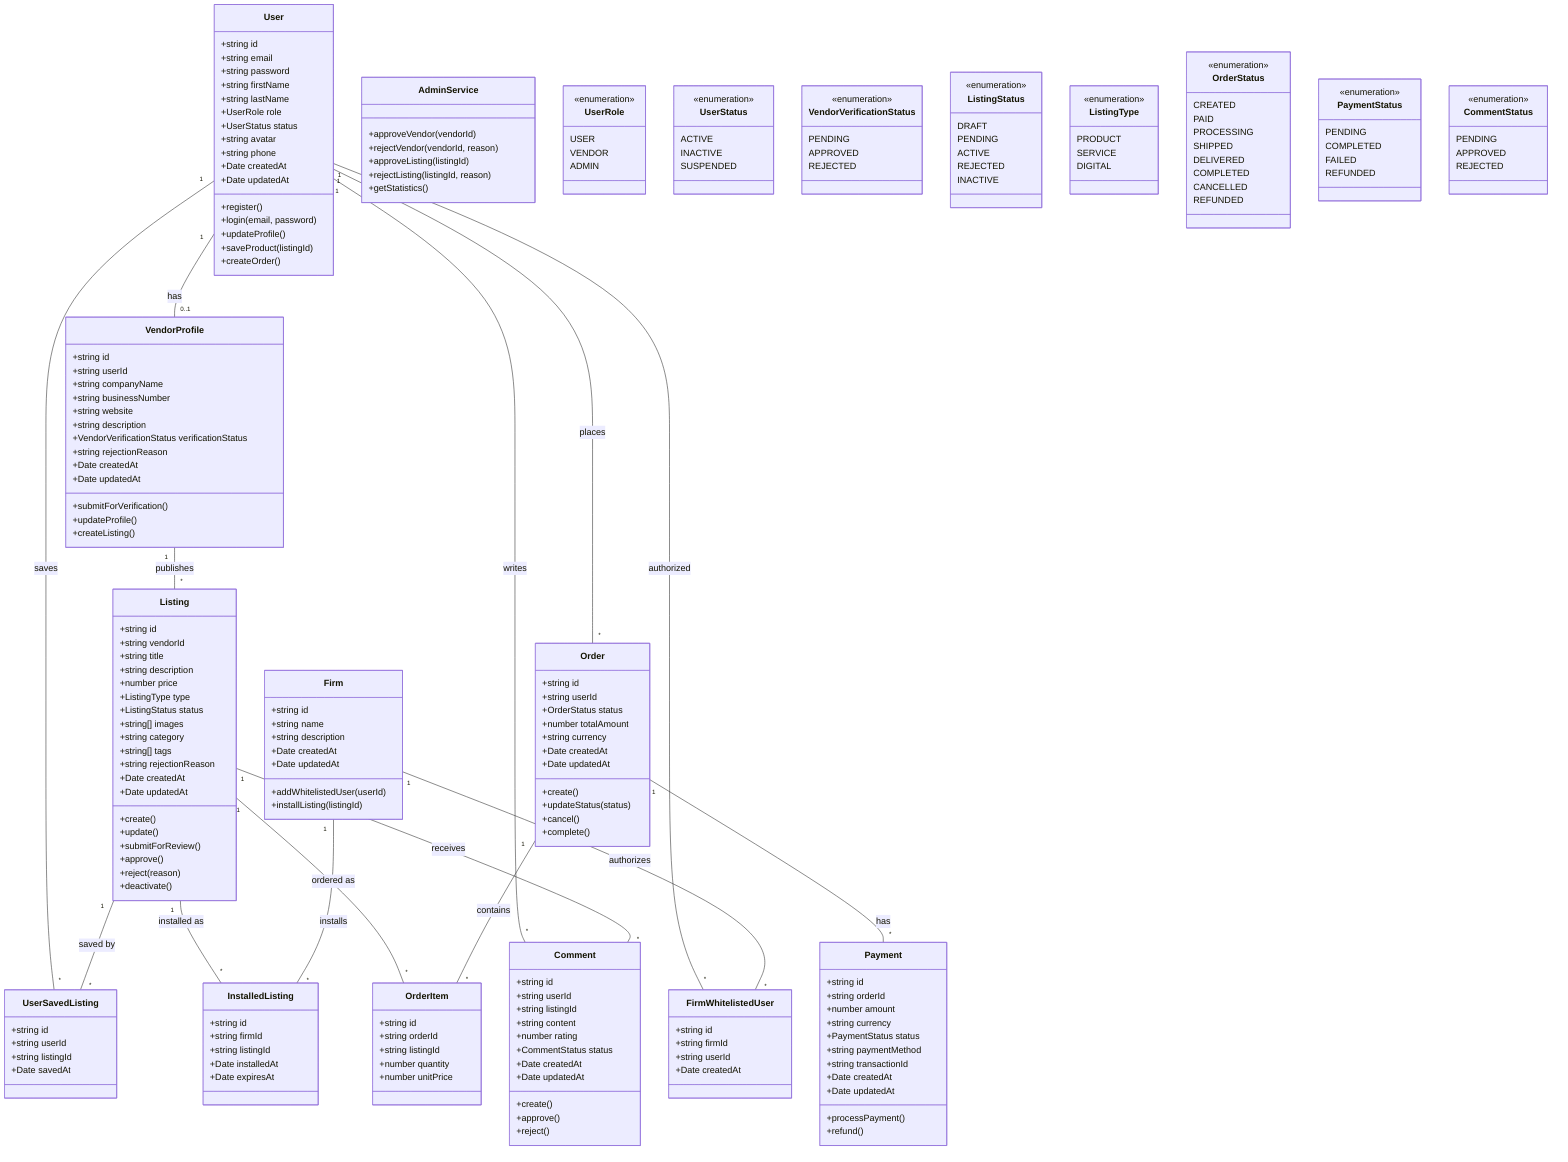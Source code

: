 classDiagram
    class User {
        +string id
        +string email
        +string password
        +string firstName
        +string lastName
        +UserRole role
        +UserStatus status
        +string avatar
        +string phone
        +Date createdAt
        +Date updatedAt
        +register()
        +login(email, password)
        +updateProfile()
        +saveProduct(listingId)
        +createOrder()
    }
    
    class VendorProfile {
        +string id
        +string userId
        +string companyName
        +string businessNumber
        +string website
        +string description
        +VendorVerificationStatus verificationStatus
        +string rejectionReason
        +Date createdAt
        +Date updatedAt
        +submitForVerification()
        +updateProfile()
        +createListing()
    }
    
    class Listing {
        +string id
        +string vendorId
        +string title
        +string description
        +number price
        +ListingType type
        +ListingStatus status
        +string[] images
        +string category
        +string[] tags
        +string rejectionReason
        +Date createdAt
        +Date updatedAt
        +create()
        +update()
        +submitForReview()
        +approve()
        +reject(reason)
        +deactivate()
    }
    
    class Firm {
        +string id
        +string name
        +string description
        +Date createdAt
        +Date updatedAt
        +addWhitelistedUser(userId)
        +installListing(listingId)
    }
    
    class FirmWhitelistedUser {
        +string id
        +string firmId
        +string userId
        +Date createdAt
    }
    
    class InstalledListing {
        +string id
        +string firmId
        +string listingId
        +Date installedAt
        +Date expiresAt
    }
    
    class Order {
        +string id
        +string userId
        +OrderStatus status
        +number totalAmount
        +string currency
        +Date createdAt
        +Date updatedAt
        +create()
        +updateStatus(status)
        +cancel()
        +complete()
    }
    
    class OrderItem {
        +string id
        +string orderId
        +string listingId
        +number quantity
        +number unitPrice
    }
    
    class Payment {
        +string id
        +string orderId
        +number amount
        +string currency
        +PaymentStatus status
        +string paymentMethod
        +string transactionId
        +Date createdAt
        +Date updatedAt
        +processPayment()
        +refund()
    }
    
    class Comment {
        +string id
        +string userId
        +string listingId
        +string content
        +number rating
        +CommentStatus status
        +Date createdAt
        +Date updatedAt
        +create()
        +approve()
        +reject()
    }
    
    class UserSavedListing {
        +string id
        +string userId
        +string listingId
        +Date savedAt
    }
    
    class AdminService {
        +approveVendor(vendorId)
        +rejectVendor(vendorId, reason)
        +approveListing(listingId)
        +rejectListing(listingId, reason)
        +getStatistics()
    }
    
    %% 关系定义
    User "1" -- "0..1" VendorProfile : has
    User "1" -- "*" UserSavedListing : saves
    User "1" -- "*" FirmWhitelistedUser : authorized
    User "1" -- "*" Order : places
    User "1" -- "*" Comment : writes
    
    VendorProfile "1" -- "*" Listing : publishes
    
    Listing "1" -- "*" UserSavedListing : saved by
    Listing "1" -- "*" InstalledListing : installed as
    Listing "1" -- "*" OrderItem : ordered as
    Listing "1" -- "*" Comment : receives
    
    Firm "1" -- "*" FirmWhitelistedUser : authorizes
    Firm "1" -- "*" InstalledListing : installs
    
    Order "1" -- "*" OrderItem : contains
    Order "1" -- "*" Payment : has
    
    %% 枚举类型
    class UserRole {
        <<enumeration>>
        USER
        VENDOR
        ADMIN
    }
    
    class UserStatus {
        <<enumeration>>
        ACTIVE
        INACTIVE
        SUSPENDED
    }
    
    class VendorVerificationStatus {
        <<enumeration>>
        PENDING
        APPROVED
        REJECTED
    }
    
    class ListingStatus {
        <<enumeration>>
        DRAFT
        PENDING
        ACTIVE
        REJECTED
        INACTIVE
    }
    
    class ListingType {
        <<enumeration>>
        PRODUCT
        SERVICE
        DIGITAL
    }
    
    class OrderStatus {
        <<enumeration>>
        CREATED
        PAID
        PROCESSING
        SHIPPED
        DELIVERED
        COMPLETED
        CANCELLED
        REFUNDED
    }
    
    class PaymentStatus {
        <<enumeration>>
        PENDING
        COMPLETED
        FAILED
        REFUNDED
    }
    
    class CommentStatus {
        <<enumeration>>
        PENDING
        APPROVED
        REJECTED
    }